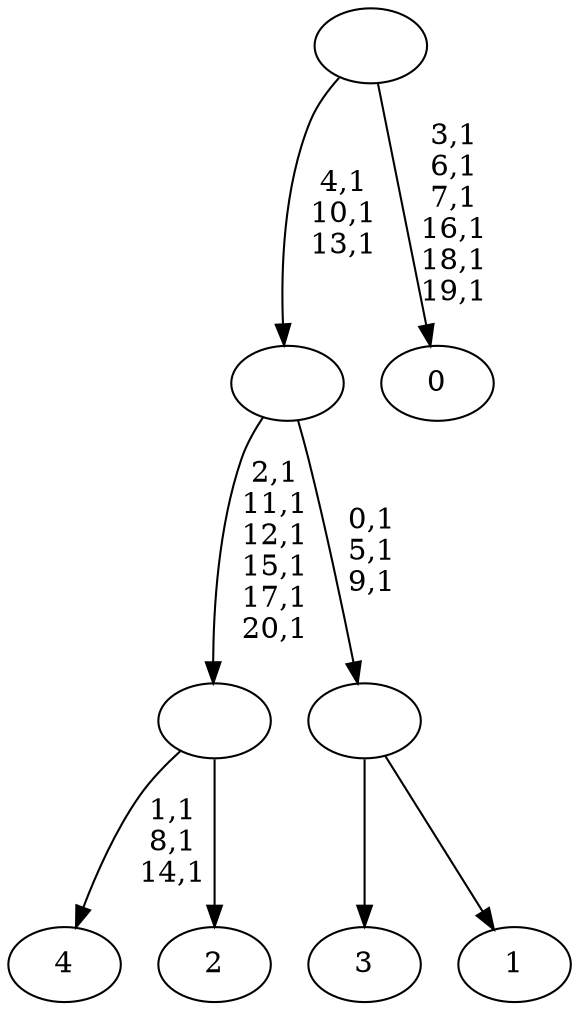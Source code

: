 digraph T {
	26 [label="4"]
	22 [label="3"]
	21 [label="2"]
	20 [label=""]
	14 [label="1"]
	13 [label=""]
	10 [label=""]
	7 [label="0"]
	0 [label=""]
	20 -> 26 [label="1,1\n8,1\n14,1"]
	20 -> 21 [label=""]
	13 -> 22 [label=""]
	13 -> 14 [label=""]
	10 -> 13 [label="0,1\n5,1\n9,1"]
	10 -> 20 [label="2,1\n11,1\n12,1\n15,1\n17,1\n20,1"]
	0 -> 7 [label="3,1\n6,1\n7,1\n16,1\n18,1\n19,1"]
	0 -> 10 [label="4,1\n10,1\n13,1"]
}
